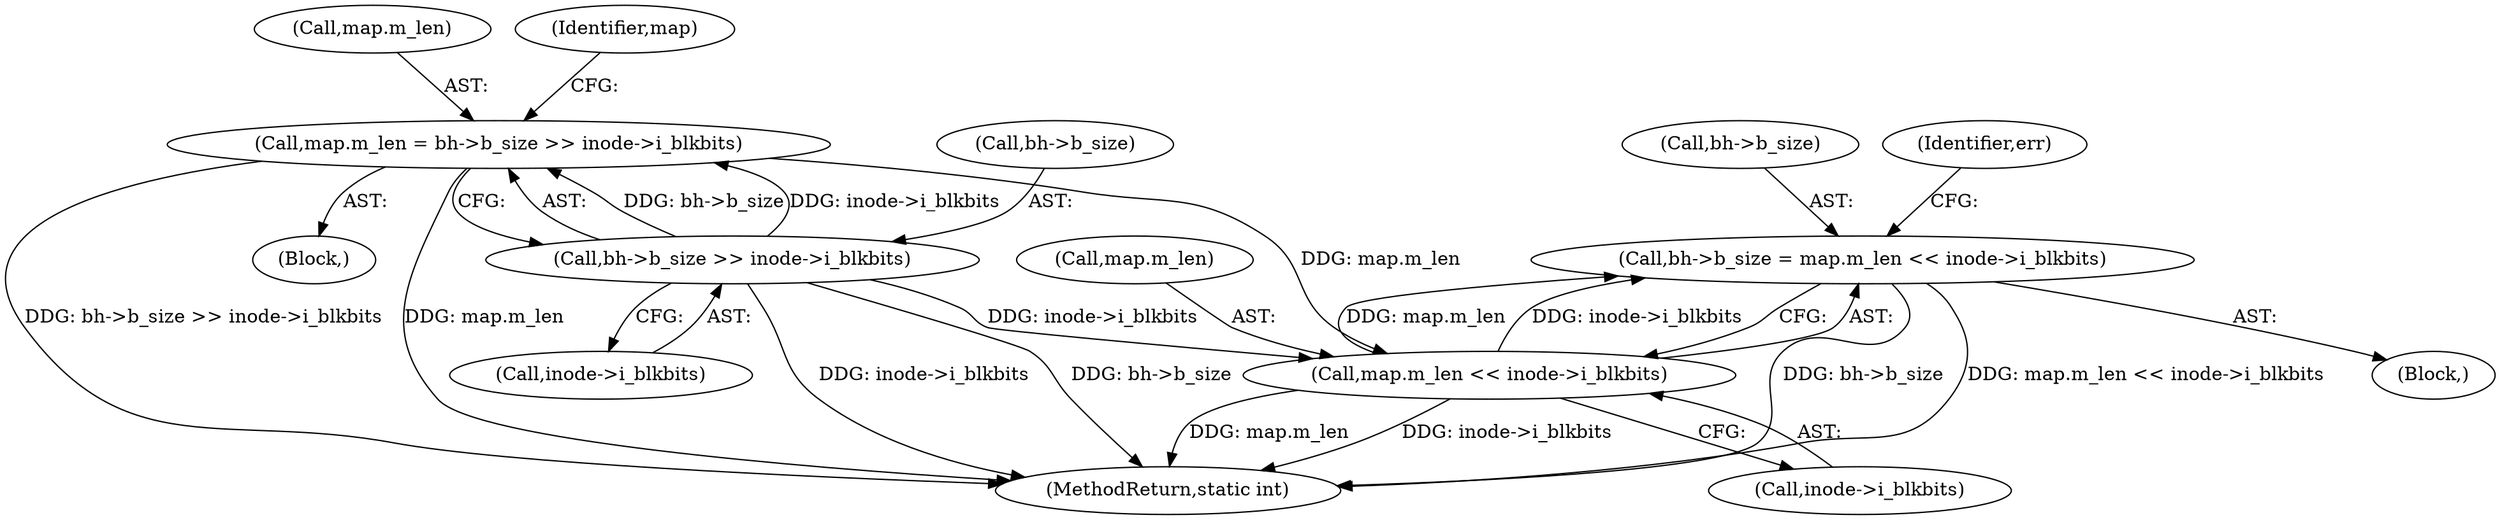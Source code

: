 digraph "1_linux_b86e33075ed1909d8002745b56ecf73b833db143@del" {
"1000164" [label="(Call,bh->b_size = map.m_len << inode->i_blkbits)"];
"1000168" [label="(Call,map.m_len << inode->i_blkbits)"];
"1000115" [label="(Call,map.m_len = bh->b_size >> inode->i_blkbits)"];
"1000119" [label="(Call,bh->b_size >> inode->i_blkbits)"];
"1000168" [label="(Call,map.m_len << inode->i_blkbits)"];
"1000107" [label="(Block,)"];
"1000172" [label="(Call,inode->i_blkbits)"];
"1000123" [label="(Call,inode->i_blkbits)"];
"1000120" [label="(Call,bh->b_size)"];
"1000177" [label="(MethodReturn,static int)"];
"1000115" [label="(Call,map.m_len = bh->b_size >> inode->i_blkbits)"];
"1000116" [label="(Call,map.m_len)"];
"1000176" [label="(Identifier,err)"];
"1000169" [label="(Call,map.m_len)"];
"1000142" [label="(Block,)"];
"1000119" [label="(Call,bh->b_size >> inode->i_blkbits)"];
"1000165" [label="(Call,bh->b_size)"];
"1000128" [label="(Identifier,map)"];
"1000164" [label="(Call,bh->b_size = map.m_len << inode->i_blkbits)"];
"1000164" -> "1000142"  [label="AST: "];
"1000164" -> "1000168"  [label="CFG: "];
"1000165" -> "1000164"  [label="AST: "];
"1000168" -> "1000164"  [label="AST: "];
"1000176" -> "1000164"  [label="CFG: "];
"1000164" -> "1000177"  [label="DDG: map.m_len << inode->i_blkbits"];
"1000164" -> "1000177"  [label="DDG: bh->b_size"];
"1000168" -> "1000164"  [label="DDG: map.m_len"];
"1000168" -> "1000164"  [label="DDG: inode->i_blkbits"];
"1000168" -> "1000172"  [label="CFG: "];
"1000169" -> "1000168"  [label="AST: "];
"1000172" -> "1000168"  [label="AST: "];
"1000168" -> "1000177"  [label="DDG: inode->i_blkbits"];
"1000168" -> "1000177"  [label="DDG: map.m_len"];
"1000115" -> "1000168"  [label="DDG: map.m_len"];
"1000119" -> "1000168"  [label="DDG: inode->i_blkbits"];
"1000115" -> "1000107"  [label="AST: "];
"1000115" -> "1000119"  [label="CFG: "];
"1000116" -> "1000115"  [label="AST: "];
"1000119" -> "1000115"  [label="AST: "];
"1000128" -> "1000115"  [label="CFG: "];
"1000115" -> "1000177"  [label="DDG: bh->b_size >> inode->i_blkbits"];
"1000115" -> "1000177"  [label="DDG: map.m_len"];
"1000119" -> "1000115"  [label="DDG: bh->b_size"];
"1000119" -> "1000115"  [label="DDG: inode->i_blkbits"];
"1000119" -> "1000123"  [label="CFG: "];
"1000120" -> "1000119"  [label="AST: "];
"1000123" -> "1000119"  [label="AST: "];
"1000119" -> "1000177"  [label="DDG: inode->i_blkbits"];
"1000119" -> "1000177"  [label="DDG: bh->b_size"];
}
